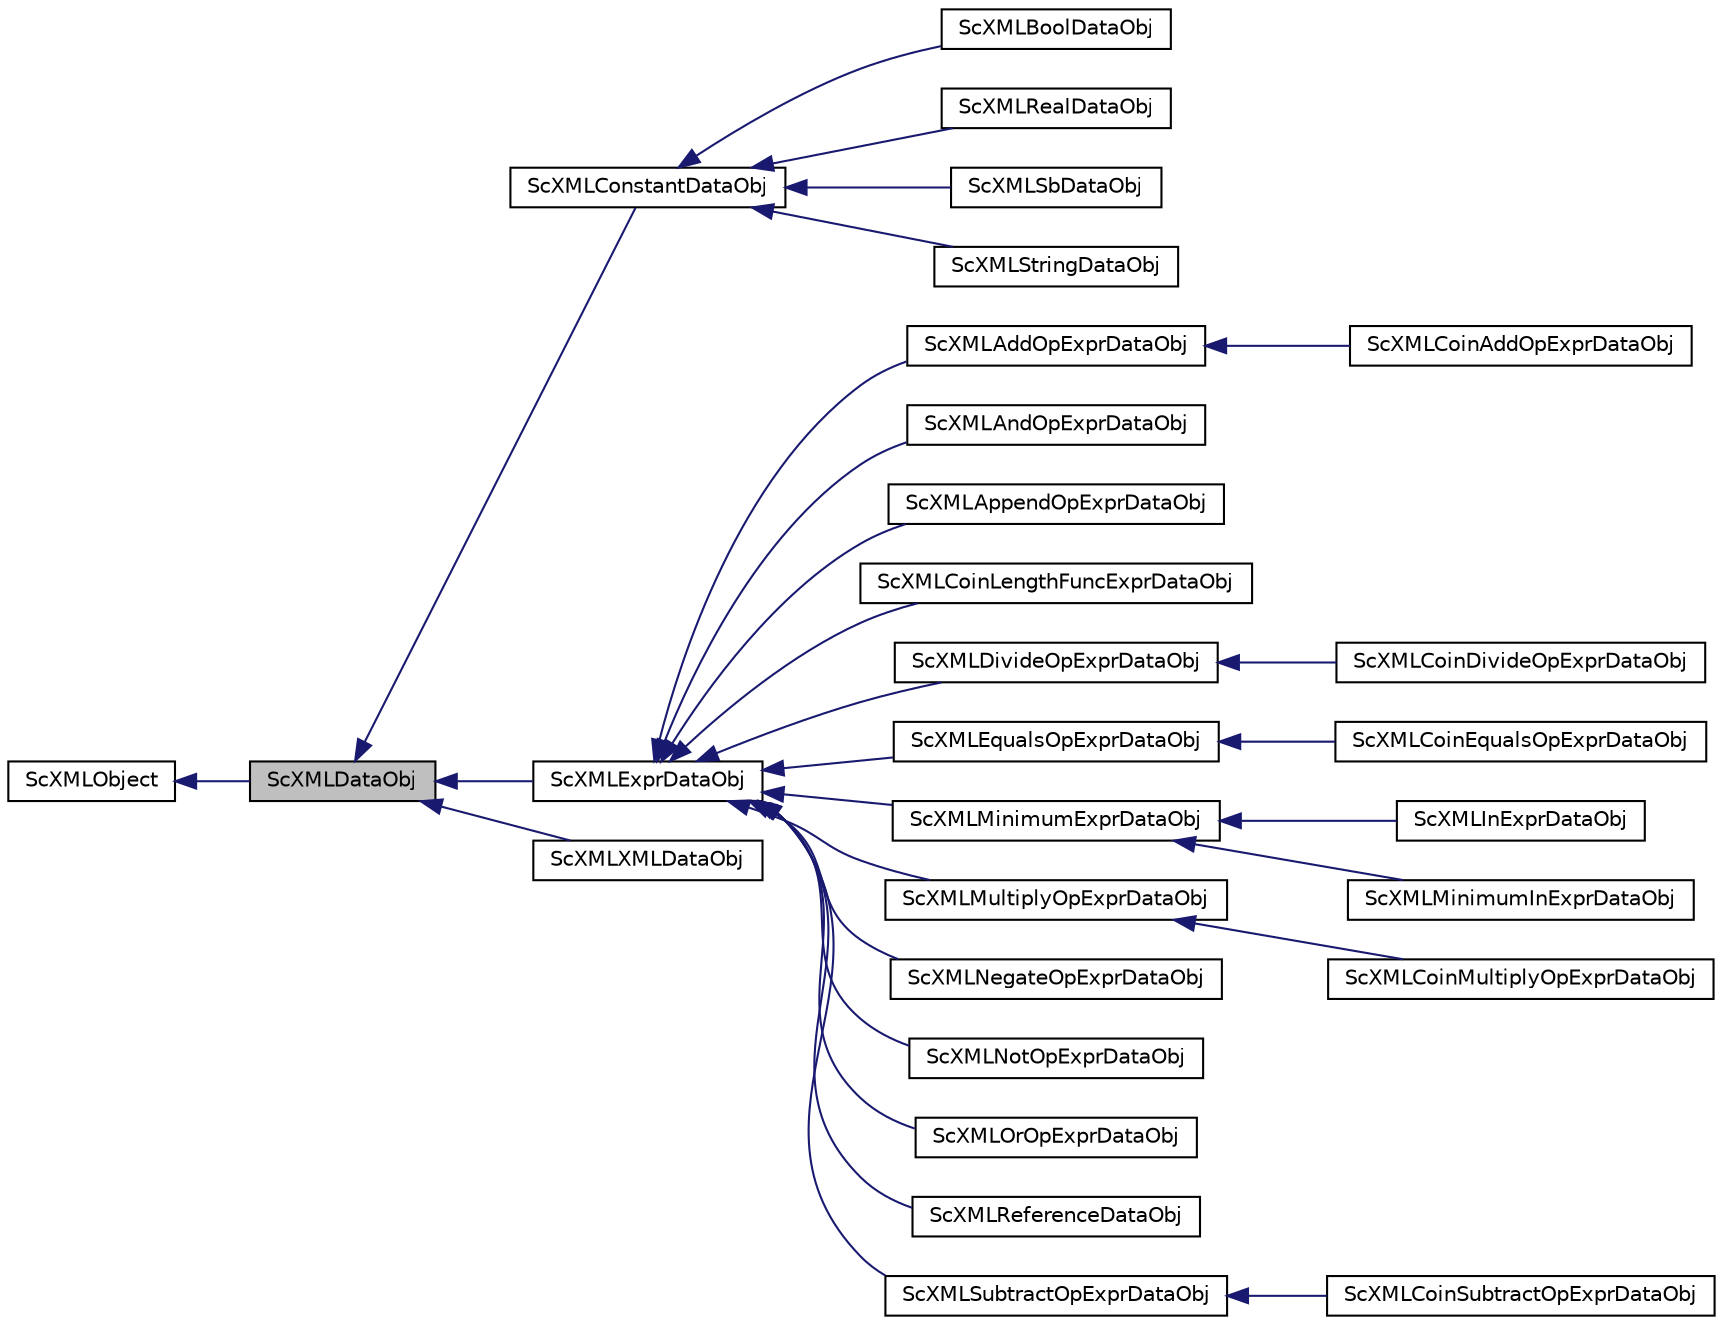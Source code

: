 digraph "ScXMLDataObj"
{
 // LATEX_PDF_SIZE
  edge [fontname="Helvetica",fontsize="10",labelfontname="Helvetica",labelfontsize="10"];
  node [fontname="Helvetica",fontsize="10",shape=record];
  rankdir="LR";
  Node1 [label="ScXMLDataObj",height=0.2,width=0.4,color="black", fillcolor="grey75", style="filled", fontcolor="black",tooltip="base class for evaluator data objects in the SCXML data module"];
  Node2 -> Node1 [dir="back",color="midnightblue",fontsize="10",style="solid",fontname="Helvetica"];
  Node2 [label="ScXMLObject",height=0.2,width=0.4,color="black", fillcolor="white", style="filled",URL="$classScXMLObject.html",tooltip="Base class for all SCXML objects."];
  Node1 -> Node3 [dir="back",color="midnightblue",fontsize="10",style="solid",fontname="Helvetica"];
  Node3 [label="ScXMLConstantDataObj",height=0.2,width=0.4,color="black", fillcolor="white", style="filled",URL="$classScXMLConstantDataObj.html",tooltip="base class for immediate data values"];
  Node3 -> Node4 [dir="back",color="midnightblue",fontsize="10",style="solid",fontname="Helvetica"];
  Node4 [label="ScXMLBoolDataObj",height=0.2,width=0.4,color="black", fillcolor="white", style="filled",URL="$classScXMLBoolDataObj.html",tooltip=" "];
  Node3 -> Node5 [dir="back",color="midnightblue",fontsize="10",style="solid",fontname="Helvetica"];
  Node5 [label="ScXMLRealDataObj",height=0.2,width=0.4,color="black", fillcolor="white", style="filled",URL="$classScXMLRealDataObj.html",tooltip=" "];
  Node3 -> Node6 [dir="back",color="midnightblue",fontsize="10",style="solid",fontname="Helvetica"];
  Node6 [label="ScXMLSbDataObj",height=0.2,width=0.4,color="black", fillcolor="white", style="filled",URL="$classScXMLSbDataObj.html",tooltip=" "];
  Node3 -> Node7 [dir="back",color="midnightblue",fontsize="10",style="solid",fontname="Helvetica"];
  Node7 [label="ScXMLStringDataObj",height=0.2,width=0.4,color="black", fillcolor="white", style="filled",URL="$classScXMLStringDataObj.html",tooltip=" "];
  Node1 -> Node8 [dir="back",color="midnightblue",fontsize="10",style="solid",fontname="Helvetica"];
  Node8 [label="ScXMLExprDataObj",height=0.2,width=0.4,color="black", fillcolor="white", style="filled",URL="$classScXMLExprDataObj.html",tooltip=" "];
  Node8 -> Node9 [dir="back",color="midnightblue",fontsize="10",style="solid",fontname="Helvetica"];
  Node9 [label="ScXMLAddOpExprDataObj",height=0.2,width=0.4,color="black", fillcolor="white", style="filled",URL="$classScXMLAddOpExprDataObj.html",tooltip=" "];
  Node9 -> Node10 [dir="back",color="midnightblue",fontsize="10",style="solid",fontname="Helvetica"];
  Node10 [label="ScXMLCoinAddOpExprDataObj",height=0.2,width=0.4,color="black", fillcolor="white", style="filled",URL="$classScXMLCoinAddOpExprDataObj.html",tooltip=" "];
  Node8 -> Node11 [dir="back",color="midnightblue",fontsize="10",style="solid",fontname="Helvetica"];
  Node11 [label="ScXMLAndOpExprDataObj",height=0.2,width=0.4,color="black", fillcolor="white", style="filled",URL="$classScXMLAndOpExprDataObj.html",tooltip="Implements the logical AND operator."];
  Node8 -> Node12 [dir="back",color="midnightblue",fontsize="10",style="solid",fontname="Helvetica"];
  Node12 [label="ScXMLAppendOpExprDataObj",height=0.2,width=0.4,color="black", fillcolor="white", style="filled",URL="$classScXMLAppendOpExprDataObj.html",tooltip=" "];
  Node8 -> Node13 [dir="back",color="midnightblue",fontsize="10",style="solid",fontname="Helvetica"];
  Node13 [label="ScXMLCoinLengthFuncExprDataObj",height=0.2,width=0.4,color="black", fillcolor="white", style="filled",URL="$classScXMLCoinLengthFuncExprDataObj.html",tooltip=" "];
  Node8 -> Node14 [dir="back",color="midnightblue",fontsize="10",style="solid",fontname="Helvetica"];
  Node14 [label="ScXMLDivideOpExprDataObj",height=0.2,width=0.4,color="black", fillcolor="white", style="filled",URL="$classScXMLDivideOpExprDataObj.html",tooltip=" "];
  Node14 -> Node15 [dir="back",color="midnightblue",fontsize="10",style="solid",fontname="Helvetica"];
  Node15 [label="ScXMLCoinDivideOpExprDataObj",height=0.2,width=0.4,color="black", fillcolor="white", style="filled",URL="$classScXMLCoinDivideOpExprDataObj.html",tooltip=" "];
  Node8 -> Node16 [dir="back",color="midnightblue",fontsize="10",style="solid",fontname="Helvetica"];
  Node16 [label="ScXMLEqualsOpExprDataObj",height=0.2,width=0.4,color="black", fillcolor="white", style="filled",URL="$classScXMLEqualsOpExprDataObj.html",tooltip=" "];
  Node16 -> Node17 [dir="back",color="midnightblue",fontsize="10",style="solid",fontname="Helvetica"];
  Node17 [label="ScXMLCoinEqualsOpExprDataObj",height=0.2,width=0.4,color="black", fillcolor="white", style="filled",URL="$classScXMLCoinEqualsOpExprDataObj.html",tooltip=" "];
  Node8 -> Node18 [dir="back",color="midnightblue",fontsize="10",style="solid",fontname="Helvetica"];
  Node18 [label="ScXMLMinimumExprDataObj",height=0.2,width=0.4,color="black", fillcolor="white", style="filled",URL="$classScXMLMinimumExprDataObj.html",tooltip="implements the data objects for the evaluator for the minimum profile."];
  Node18 -> Node19 [dir="back",color="midnightblue",fontsize="10",style="solid",fontname="Helvetica"];
  Node19 [label="ScXMLInExprDataObj",height=0.2,width=0.4,color="black", fillcolor="white", style="filled",URL="$classScXMLInExprDataObj.html",tooltip=" "];
  Node18 -> Node20 [dir="back",color="midnightblue",fontsize="10",style="solid",fontname="Helvetica"];
  Node20 [label="ScXMLMinimumInExprDataObj",height=0.2,width=0.4,color="black", fillcolor="white", style="filled",URL="$classScXMLMinimumInExprDataObj.html",tooltip=" "];
  Node8 -> Node21 [dir="back",color="midnightblue",fontsize="10",style="solid",fontname="Helvetica"];
  Node21 [label="ScXMLMultiplyOpExprDataObj",height=0.2,width=0.4,color="black", fillcolor="white", style="filled",URL="$classScXMLMultiplyOpExprDataObj.html",tooltip=" "];
  Node21 -> Node22 [dir="back",color="midnightblue",fontsize="10",style="solid",fontname="Helvetica"];
  Node22 [label="ScXMLCoinMultiplyOpExprDataObj",height=0.2,width=0.4,color="black", fillcolor="white", style="filled",URL="$classScXMLCoinMultiplyOpExprDataObj.html",tooltip=" "];
  Node8 -> Node23 [dir="back",color="midnightblue",fontsize="10",style="solid",fontname="Helvetica"];
  Node23 [label="ScXMLNegateOpExprDataObj",height=0.2,width=0.4,color="black", fillcolor="white", style="filled",URL="$classScXMLNegateOpExprDataObj.html",tooltip=" "];
  Node8 -> Node24 [dir="back",color="midnightblue",fontsize="10",style="solid",fontname="Helvetica"];
  Node24 [label="ScXMLNotOpExprDataObj",height=0.2,width=0.4,color="black", fillcolor="white", style="filled",URL="$classScXMLNotOpExprDataObj.html",tooltip=" "];
  Node8 -> Node25 [dir="back",color="midnightblue",fontsize="10",style="solid",fontname="Helvetica"];
  Node25 [label="ScXMLOrOpExprDataObj",height=0.2,width=0.4,color="black", fillcolor="white", style="filled",URL="$classScXMLOrOpExprDataObj.html",tooltip=" "];
  Node8 -> Node26 [dir="back",color="midnightblue",fontsize="10",style="solid",fontname="Helvetica"];
  Node26 [label="ScXMLReferenceDataObj",height=0.2,width=0.4,color="black", fillcolor="white", style="filled",URL="$classScXMLReferenceDataObj.html",tooltip="A data object representing a reference to another object in the data model."];
  Node8 -> Node27 [dir="back",color="midnightblue",fontsize="10",style="solid",fontname="Helvetica"];
  Node27 [label="ScXMLSubtractOpExprDataObj",height=0.2,width=0.4,color="black", fillcolor="white", style="filled",URL="$classScXMLSubtractOpExprDataObj.html",tooltip=" "];
  Node27 -> Node28 [dir="back",color="midnightblue",fontsize="10",style="solid",fontname="Helvetica"];
  Node28 [label="ScXMLCoinSubtractOpExprDataObj",height=0.2,width=0.4,color="black", fillcolor="white", style="filled",URL="$classScXMLCoinSubtractOpExprDataObj.html",tooltip=" "];
  Node1 -> Node29 [dir="back",color="midnightblue",fontsize="10",style="solid",fontname="Helvetica"];
  Node29 [label="ScXMLXMLDataObj",height=0.2,width=0.4,color="black", fillcolor="white", style="filled",URL="$classScXMLXMLDataObj.html",tooltip=" "];
}
